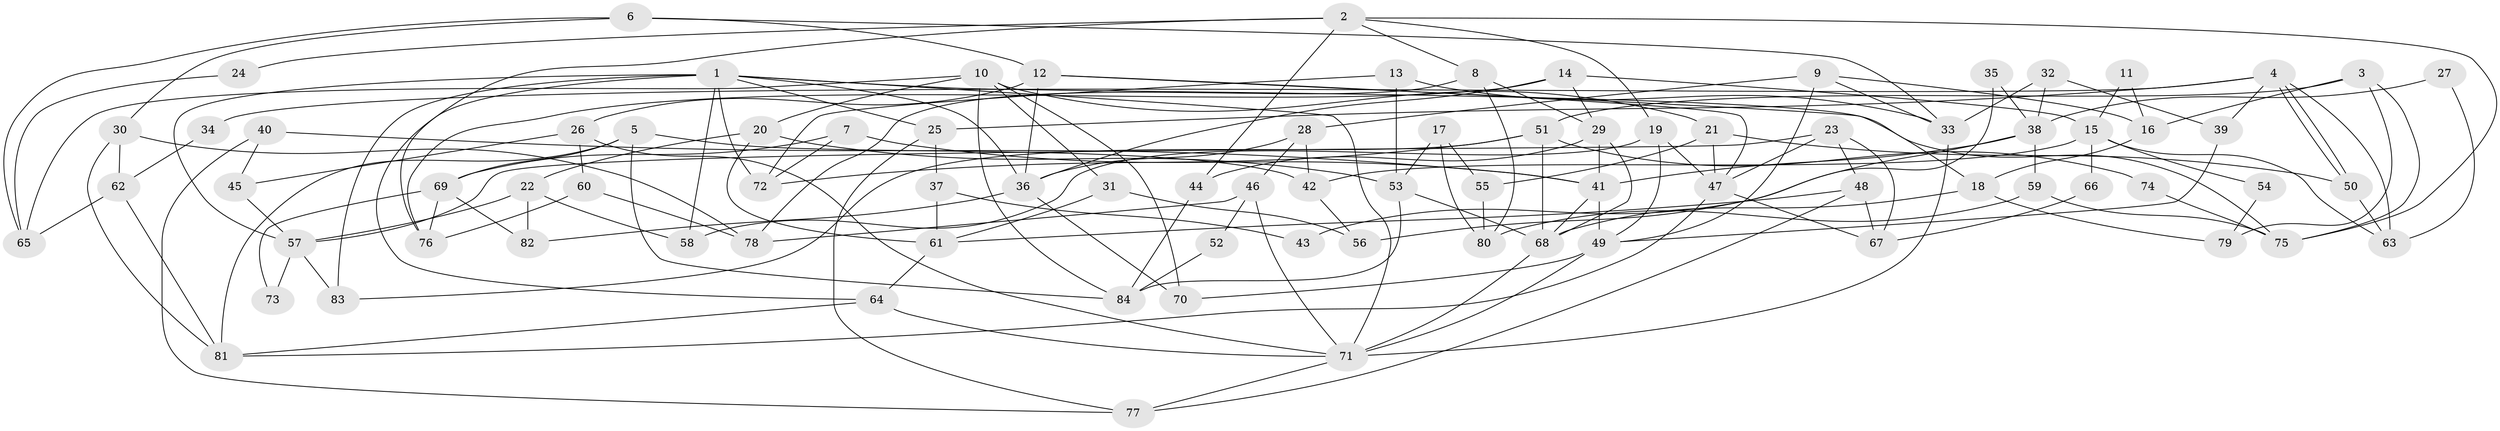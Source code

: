 // coarse degree distribution, {13: 0.019230769230769232, 7: 0.1346153846153846, 4: 0.23076923076923078, 5: 0.09615384615384616, 3: 0.17307692307692307, 6: 0.19230769230769232, 2: 0.09615384615384616, 8: 0.019230769230769232, 9: 0.019230769230769232, 11: 0.019230769230769232}
// Generated by graph-tools (version 1.1) at 2025/24/03/03/25 07:24:01]
// undirected, 84 vertices, 168 edges
graph export_dot {
graph [start="1"]
  node [color=gray90,style=filled];
  1;
  2;
  3;
  4;
  5;
  6;
  7;
  8;
  9;
  10;
  11;
  12;
  13;
  14;
  15;
  16;
  17;
  18;
  19;
  20;
  21;
  22;
  23;
  24;
  25;
  26;
  27;
  28;
  29;
  30;
  31;
  32;
  33;
  34;
  35;
  36;
  37;
  38;
  39;
  40;
  41;
  42;
  43;
  44;
  45;
  46;
  47;
  48;
  49;
  50;
  51;
  52;
  53;
  54;
  55;
  56;
  57;
  58;
  59;
  60;
  61;
  62;
  63;
  64;
  65;
  66;
  67;
  68;
  69;
  70;
  71;
  72;
  73;
  74;
  75;
  76;
  77;
  78;
  79;
  80;
  81;
  82;
  83;
  84;
  1 -- 75;
  1 -- 36;
  1 -- 25;
  1 -- 57;
  1 -- 58;
  1 -- 64;
  1 -- 71;
  1 -- 72;
  1 -- 83;
  2 -- 19;
  2 -- 8;
  2 -- 24;
  2 -- 44;
  2 -- 75;
  2 -- 76;
  3 -- 75;
  3 -- 51;
  3 -- 16;
  3 -- 79;
  4 -- 63;
  4 -- 50;
  4 -- 50;
  4 -- 25;
  4 -- 34;
  4 -- 39;
  5 -- 84;
  5 -- 81;
  5 -- 42;
  5 -- 69;
  6 -- 12;
  6 -- 33;
  6 -- 30;
  6 -- 65;
  7 -- 72;
  7 -- 69;
  7 -- 41;
  8 -- 29;
  8 -- 78;
  8 -- 80;
  9 -- 49;
  9 -- 16;
  9 -- 28;
  9 -- 33;
  10 -- 84;
  10 -- 65;
  10 -- 20;
  10 -- 21;
  10 -- 31;
  10 -- 70;
  11 -- 16;
  11 -- 15;
  12 -- 36;
  12 -- 47;
  12 -- 18;
  12 -- 26;
  13 -- 33;
  13 -- 53;
  13 -- 72;
  14 -- 76;
  14 -- 29;
  14 -- 15;
  14 -- 36;
  15 -- 42;
  15 -- 54;
  15 -- 63;
  15 -- 66;
  16 -- 18;
  17 -- 80;
  17 -- 53;
  17 -- 55;
  18 -- 68;
  18 -- 79;
  19 -- 58;
  19 -- 49;
  19 -- 47;
  20 -- 61;
  20 -- 22;
  20 -- 53;
  21 -- 47;
  21 -- 50;
  21 -- 55;
  22 -- 57;
  22 -- 58;
  22 -- 82;
  23 -- 47;
  23 -- 57;
  23 -- 48;
  23 -- 67;
  24 -- 65;
  25 -- 37;
  25 -- 77;
  26 -- 71;
  26 -- 45;
  26 -- 60;
  27 -- 38;
  27 -- 63;
  28 -- 36;
  28 -- 42;
  28 -- 46;
  29 -- 68;
  29 -- 41;
  29 -- 44;
  30 -- 81;
  30 -- 62;
  30 -- 78;
  31 -- 61;
  31 -- 56;
  32 -- 39;
  32 -- 33;
  32 -- 38;
  33 -- 71;
  34 -- 62;
  35 -- 56;
  35 -- 38;
  36 -- 82;
  36 -- 70;
  37 -- 61;
  37 -- 43;
  38 -- 41;
  38 -- 43;
  38 -- 59;
  39 -- 49;
  40 -- 77;
  40 -- 41;
  40 -- 45;
  41 -- 68;
  41 -- 49;
  42 -- 56;
  44 -- 84;
  45 -- 57;
  46 -- 71;
  46 -- 52;
  46 -- 78;
  47 -- 67;
  47 -- 81;
  48 -- 77;
  48 -- 61;
  48 -- 67;
  49 -- 70;
  49 -- 71;
  50 -- 63;
  51 -- 83;
  51 -- 72;
  51 -- 68;
  51 -- 74;
  52 -- 84;
  53 -- 68;
  53 -- 84;
  54 -- 79;
  55 -- 80;
  57 -- 73;
  57 -- 83;
  59 -- 80;
  59 -- 75;
  60 -- 78;
  60 -- 76;
  61 -- 64;
  62 -- 81;
  62 -- 65;
  64 -- 71;
  64 -- 81;
  66 -- 67;
  68 -- 71;
  69 -- 76;
  69 -- 73;
  69 -- 82;
  71 -- 77;
  74 -- 75;
}
